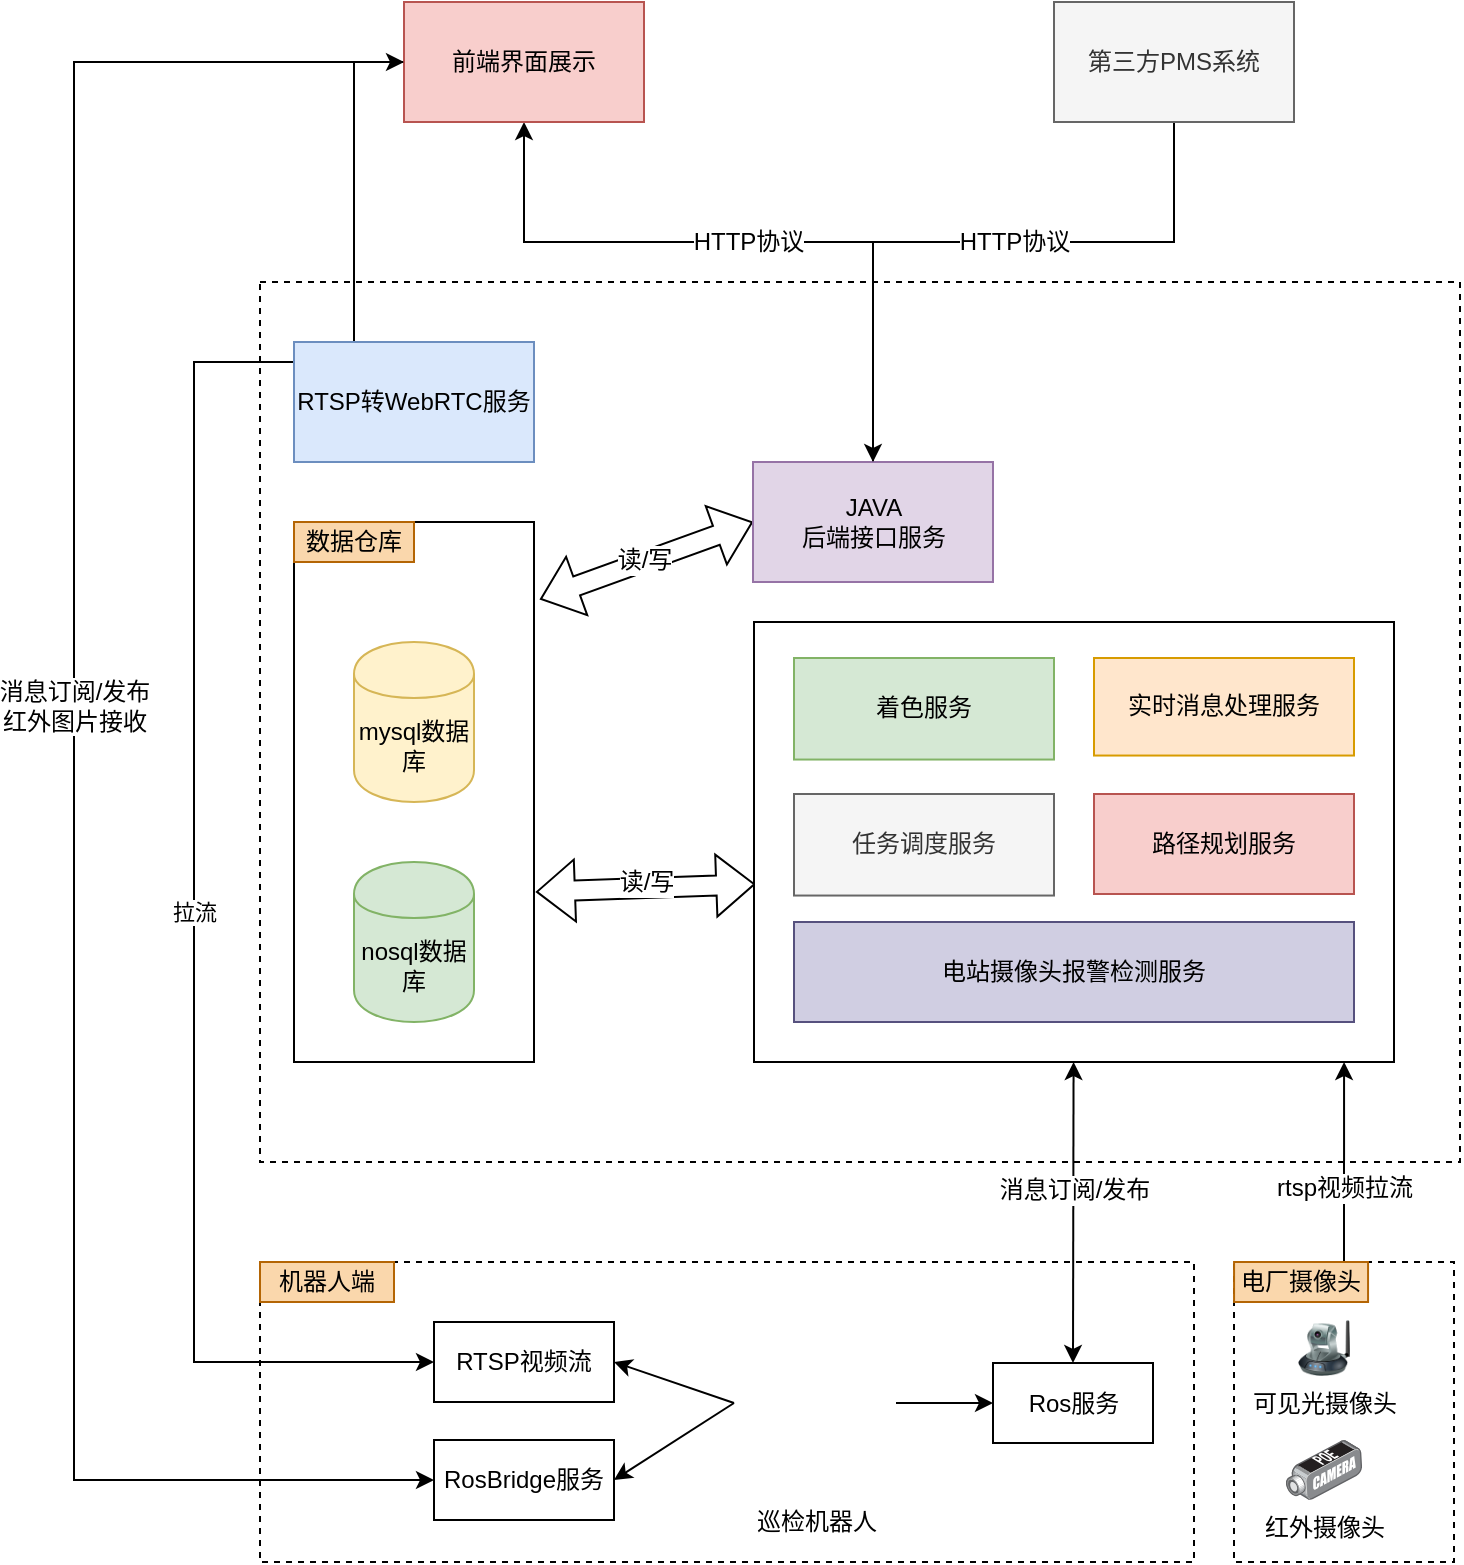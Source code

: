 <mxfile version="12.8.8" type="github">
  <diagram id="OfShJ47jD2onA6x1eoML" name="第 1 页">
    <mxGraphModel dx="777" dy="383" grid="1" gridSize="10" guides="1" tooltips="1" connect="1" arrows="1" fold="1" page="1" pageScale="1" pageWidth="827" pageHeight="1169" math="0" shadow="0">
      <root>
        <mxCell id="0" />
        <mxCell id="1" parent="0" />
        <mxCell id="dGZBTP9v3vF6LHqFwYMW-3" value="" style="rounded=0;whiteSpace=wrap;html=1;fontSize=12;dashed=1;" parent="1" vertex="1">
          <mxGeometry x="353" y="1130" width="467" height="150" as="geometry" />
        </mxCell>
        <mxCell id="dGZBTP9v3vF6LHqFwYMW-4" value="" style="rounded=0;whiteSpace=wrap;html=1;dashed=1;" parent="1" vertex="1">
          <mxGeometry x="353" y="640" width="600" height="440" as="geometry" />
        </mxCell>
        <mxCell id="4lL5aOliDO6InL_pvJHm-15" style="edgeStyle=none;rounded=0;orthogonalLoop=1;jettySize=auto;html=1;exitX=0;exitY=0.5;exitDx=0;exitDy=0;entryX=1;entryY=0.5;entryDx=0;entryDy=0;" parent="1" source="dGZBTP9v3vF6LHqFwYMW-7" target="4lL5aOliDO6InL_pvJHm-14" edge="1">
          <mxGeometry relative="1" as="geometry" />
        </mxCell>
        <mxCell id="4lL5aOliDO6InL_pvJHm-16" style="edgeStyle=none;rounded=0;orthogonalLoop=1;jettySize=auto;html=1;exitX=1;exitY=0.5;exitDx=0;exitDy=0;entryX=0;entryY=0.5;entryDx=0;entryDy=0;" parent="1" source="dGZBTP9v3vF6LHqFwYMW-7" target="4lL5aOliDO6InL_pvJHm-3" edge="1">
          <mxGeometry relative="1" as="geometry" />
        </mxCell>
        <mxCell id="4lL5aOliDO6InL_pvJHm-43" style="edgeStyle=none;rounded=0;orthogonalLoop=1;jettySize=auto;html=1;exitX=0;exitY=0.5;exitDx=0;exitDy=0;entryX=1;entryY=0.5;entryDx=0;entryDy=0;startArrow=none;strokeColor=#000000;fillColor=none;startFill=0;" parent="1" source="dGZBTP9v3vF6LHqFwYMW-7" target="4lL5aOliDO6InL_pvJHm-42" edge="1">
          <mxGeometry relative="1" as="geometry" />
        </mxCell>
        <mxCell id="dGZBTP9v3vF6LHqFwYMW-7" value="&lt;font style=&quot;font-size: 12px&quot;&gt;巡检机器人&lt;/font&gt;" style="shape=image;html=1;verticalAlign=top;verticalLabelPosition=bottom;labelBackgroundColor=#ffffff;imageAspect=0;aspect=fixed;image=https://cdn3.iconfinder.com/data/icons/technology-1-1/512/technology-machine-electronic-device-05-128.png;fontSize=18;" parent="1" vertex="1">
          <mxGeometry x="590" y="1160" width="81" height="81" as="geometry" />
        </mxCell>
        <mxCell id="dGZBTP9v3vF6LHqFwYMW-26" value="HTTP协议" style="edgeStyle=orthogonalEdgeStyle;rounded=0;orthogonalLoop=1;jettySize=auto;html=1;exitX=0.5;exitY=0;exitDx=0;exitDy=0;fontSize=12;" parent="1" source="dGZBTP9v3vF6LHqFwYMW-27" target="dGZBTP9v3vF6LHqFwYMW-28" edge="1">
          <mxGeometry relative="1" as="geometry">
            <Array as="points">
              <mxPoint x="659" y="620" />
              <mxPoint x="485" y="620" />
            </Array>
          </mxGeometry>
        </mxCell>
        <mxCell id="4lL5aOliDO6InL_pvJHm-39" style="edgeStyle=none;shape=flexArrow;rounded=0;orthogonalLoop=1;jettySize=auto;html=1;exitX=0;exitY=0.5;exitDx=0;exitDy=0;entryX=1.025;entryY=0.143;entryDx=0;entryDy=0;entryPerimeter=0;startArrow=block;" parent="1" source="dGZBTP9v3vF6LHqFwYMW-27" target="4lL5aOliDO6InL_pvJHm-37" edge="1">
          <mxGeometry relative="1" as="geometry" />
        </mxCell>
        <mxCell id="4lL5aOliDO6InL_pvJHm-41" value="读/写" style="text;html=1;align=center;verticalAlign=middle;resizable=0;points=[];labelBackgroundColor=#ffffff;" parent="4lL5aOliDO6InL_pvJHm-39" vertex="1" connectable="0">
          <mxGeometry x="0.019" y="-1" relative="1" as="geometry">
            <mxPoint as="offset" />
          </mxGeometry>
        </mxCell>
        <mxCell id="dGZBTP9v3vF6LHqFwYMW-27" value="JAVA&lt;br&gt;后端接口服务" style="rounded=0;whiteSpace=wrap;html=1;fontSize=12;fillColor=#e1d5e7;strokeColor=#9673a6;" parent="1" vertex="1">
          <mxGeometry x="599.5" y="730" width="120" height="60" as="geometry" />
        </mxCell>
        <mxCell id="4lL5aOliDO6InL_pvJHm-30" style="edgeStyle=orthogonalEdgeStyle;rounded=0;orthogonalLoop=1;jettySize=auto;html=1;exitX=0;exitY=0.5;exitDx=0;exitDy=0;entryX=0;entryY=0.5;entryDx=0;entryDy=0;" parent="1" source="dGZBTP9v3vF6LHqFwYMW-28" target="4lL5aOliDO6InL_pvJHm-14" edge="1">
          <mxGeometry relative="1" as="geometry">
            <mxPoint x="340" y="1342" as="targetPoint" />
            <Array as="points">
              <mxPoint x="260" y="530" />
              <mxPoint x="260" y="1239" />
            </Array>
          </mxGeometry>
        </mxCell>
        <mxCell id="4lL5aOliDO6InL_pvJHm-31" value="消息订阅/发布&lt;br&gt;红外图片接收" style="text;html=1;align=center;verticalAlign=middle;resizable=0;points=[];labelBackgroundColor=#ffffff;" parent="4lL5aOliDO6InL_pvJHm-30" vertex="1" connectable="0">
          <mxGeometry x="-0.077" relative="1" as="geometry">
            <mxPoint as="offset" />
          </mxGeometry>
        </mxCell>
        <mxCell id="dGZBTP9v3vF6LHqFwYMW-28" value="前端界面展示" style="rounded=0;whiteSpace=wrap;html=1;fontSize=12;fillColor=#f8cecc;strokeColor=#b85450;" parent="1" vertex="1">
          <mxGeometry x="425" y="500" width="120" height="60" as="geometry" />
        </mxCell>
        <mxCell id="4lL5aOliDO6InL_pvJHm-22" style="edgeStyle=none;rounded=0;orthogonalLoop=1;jettySize=auto;html=1;exitX=0.5;exitY=0;exitDx=0;exitDy=0;startArrow=classic;startFill=1;" parent="1" source="4lL5aOliDO6InL_pvJHm-3" target="4lL5aOliDO6InL_pvJHm-21" edge="1">
          <mxGeometry relative="1" as="geometry" />
        </mxCell>
        <mxCell id="4lL5aOliDO6InL_pvJHm-52" value="消息订阅/发布" style="text;html=1;align=center;verticalAlign=middle;resizable=0;points=[];labelBackgroundColor=#ffffff;" parent="4lL5aOliDO6InL_pvJHm-22" vertex="1" connectable="0">
          <mxGeometry x="0.157" relative="1" as="geometry">
            <mxPoint as="offset" />
          </mxGeometry>
        </mxCell>
        <mxCell id="4lL5aOliDO6InL_pvJHm-3" value="Ros服务" style="rounded=0;whiteSpace=wrap;html=1;" parent="1" vertex="1">
          <mxGeometry x="719.5" y="1180.5" width="80" height="40" as="geometry" />
        </mxCell>
        <mxCell id="4lL5aOliDO6InL_pvJHm-14" value="RosBridge服务" style="rounded=0;whiteSpace=wrap;html=1;" parent="1" vertex="1">
          <mxGeometry x="440" y="1219" width="90" height="40" as="geometry" />
        </mxCell>
        <mxCell id="4lL5aOliDO6InL_pvJHm-38" style="rounded=0;orthogonalLoop=1;jettySize=auto;html=1;exitX=0.002;exitY=0.596;exitDx=0;exitDy=0;entryX=1.008;entryY=0.685;entryDx=0;entryDy=0;entryPerimeter=0;strokeColor=#000000;startArrow=block;shape=flexArrow;fillColor=none;exitPerimeter=0;" parent="1" source="4lL5aOliDO6InL_pvJHm-21" target="4lL5aOliDO6InL_pvJHm-37" edge="1">
          <mxGeometry relative="1" as="geometry">
            <mxPoint x="600" y="894.29" as="sourcePoint" />
            <mxPoint x="490" y="901.71" as="targetPoint" />
          </mxGeometry>
        </mxCell>
        <mxCell id="4lL5aOliDO6InL_pvJHm-40" value="读/写" style="text;html=1;align=center;verticalAlign=middle;resizable=0;points=[];labelBackgroundColor=#ffffff;" parent="4lL5aOliDO6InL_pvJHm-38" vertex="1" connectable="0">
          <mxGeometry x="-0.009" y="-3" relative="1" as="geometry">
            <mxPoint as="offset" />
          </mxGeometry>
        </mxCell>
        <mxCell id="4lL5aOliDO6InL_pvJHm-21" value="" style="rounded=0;whiteSpace=wrap;html=1;" parent="1" vertex="1">
          <mxGeometry x="600" y="810" width="320" height="220" as="geometry" />
        </mxCell>
        <mxCell id="4lL5aOliDO6InL_pvJHm-19" value="实时消息处理服务" style="rounded=0;whiteSpace=wrap;html=1;fontSize=12;fillColor=#ffe6cc;strokeColor=#d79b00;" parent="1" vertex="1">
          <mxGeometry x="770" y="828" width="130" height="48.77" as="geometry" />
        </mxCell>
        <mxCell id="4lL5aOliDO6InL_pvJHm-18" value="路径规划服务" style="rounded=0;whiteSpace=wrap;html=1;fontSize=12;fillColor=#f8cecc;strokeColor=#b85450;" parent="1" vertex="1">
          <mxGeometry x="770" y="896" width="130" height="50" as="geometry" />
        </mxCell>
        <mxCell id="4lL5aOliDO6InL_pvJHm-20" value="着色服务" style="rounded=0;whiteSpace=wrap;html=1;fontSize=12;fillColor=#d5e8d4;strokeColor=#82b366;" parent="1" vertex="1">
          <mxGeometry x="620" y="828" width="130" height="50.77" as="geometry" />
        </mxCell>
        <mxCell id="4lL5aOliDO6InL_pvJHm-23" value="任务调度服务" style="rounded=0;whiteSpace=wrap;html=1;fontSize=12;fillColor=#f5f5f5;strokeColor=#666666;fontColor=#333333;" parent="1" vertex="1">
          <mxGeometry x="620" y="896" width="130" height="50.77" as="geometry" />
        </mxCell>
        <mxCell id="4lL5aOliDO6InL_pvJHm-27" style="edgeStyle=orthogonalEdgeStyle;rounded=0;orthogonalLoop=1;jettySize=auto;html=1;exitX=0.5;exitY=1;exitDx=0;exitDy=0;entryX=0.5;entryY=0;entryDx=0;entryDy=0;" parent="1" source="4lL5aOliDO6InL_pvJHm-26" target="dGZBTP9v3vF6LHqFwYMW-27" edge="1">
          <mxGeometry relative="1" as="geometry">
            <Array as="points">
              <mxPoint x="810" y="620" />
              <mxPoint x="659" y="620" />
            </Array>
          </mxGeometry>
        </mxCell>
        <mxCell id="4lL5aOliDO6InL_pvJHm-28" value="HTTP协议" style="text;html=1;align=center;verticalAlign=middle;resizable=0;points=[];labelBackgroundColor=#ffffff;" parent="4lL5aOliDO6InL_pvJHm-27" vertex="1" connectable="0">
          <mxGeometry x="-0.619" y="-1" relative="1" as="geometry">
            <mxPoint x="-79.17" y="1" as="offset" />
          </mxGeometry>
        </mxCell>
        <mxCell id="4lL5aOliDO6InL_pvJHm-26" value="第三方PMS系统" style="rounded=0;whiteSpace=wrap;html=1;fillColor=#f5f5f5;strokeColor=#666666;fontColor=#333333;" parent="1" vertex="1">
          <mxGeometry x="750" y="500" width="120" height="60" as="geometry" />
        </mxCell>
        <mxCell id="4lL5aOliDO6InL_pvJHm-37" value="" style="rounded=0;whiteSpace=wrap;html=1;" parent="1" vertex="1">
          <mxGeometry x="370" y="760" width="120" height="270" as="geometry" />
        </mxCell>
        <mxCell id="dGZBTP9v3vF6LHqFwYMW-23" value="mysql数据库" style="shape=cylinder;whiteSpace=wrap;html=1;boundedLbl=1;backgroundOutline=1;fontSize=12;fillColor=#fff2cc;strokeColor=#d6b656;" parent="1" vertex="1">
          <mxGeometry x="400" y="820" width="60" height="80" as="geometry" />
        </mxCell>
        <mxCell id="4lL5aOliDO6InL_pvJHm-17" value="nosql数据库" style="shape=cylinder;whiteSpace=wrap;html=1;boundedLbl=1;backgroundOutline=1;fontSize=12;fillColor=#d5e8d4;strokeColor=#82b366;" parent="1" vertex="1">
          <mxGeometry x="400" y="930" width="60" height="80" as="geometry" />
        </mxCell>
        <mxCell id="4lL5aOliDO6InL_pvJHm-42" value="RTSP视频流" style="rounded=0;whiteSpace=wrap;html=1;" parent="1" vertex="1">
          <mxGeometry x="440" y="1160" width="90" height="40" as="geometry" />
        </mxCell>
        <mxCell id="4lL5aOliDO6InL_pvJHm-46" style="edgeStyle=orthogonalEdgeStyle;rounded=0;orthogonalLoop=1;jettySize=auto;html=1;exitX=0.25;exitY=0;exitDx=0;exitDy=0;entryX=0;entryY=0.5;entryDx=0;entryDy=0;startArrow=none;startFill=0;strokeColor=#000000;fillColor=none;" parent="1" source="4lL5aOliDO6InL_pvJHm-44" target="dGZBTP9v3vF6LHqFwYMW-28" edge="1">
          <mxGeometry relative="1" as="geometry" />
        </mxCell>
        <mxCell id="4lL5aOliDO6InL_pvJHm-47" value="拉流" style="edgeStyle=orthogonalEdgeStyle;rounded=0;orthogonalLoop=1;jettySize=auto;html=1;exitX=0;exitY=0.5;exitDx=0;exitDy=0;entryX=0;entryY=0.5;entryDx=0;entryDy=0;startArrow=none;startFill=0;strokeColor=#000000;fillColor=none;" parent="1" source="4lL5aOliDO6InL_pvJHm-44" target="4lL5aOliDO6InL_pvJHm-42" edge="1">
          <mxGeometry relative="1" as="geometry">
            <Array as="points">
              <mxPoint x="320" y="680" />
              <mxPoint x="320" y="1180" />
            </Array>
          </mxGeometry>
        </mxCell>
        <mxCell id="4lL5aOliDO6InL_pvJHm-44" value="RTSP转WebRTC服务" style="rounded=0;whiteSpace=wrap;html=1;fillColor=#dae8fc;strokeColor=#6c8ebf;" parent="1" vertex="1">
          <mxGeometry x="370" y="670" width="120" height="60" as="geometry" />
        </mxCell>
        <mxCell id="jXqduaUId4YfjK-P98Zr-1" value="电站摄像头报警检测服务" style="rounded=0;whiteSpace=wrap;html=1;fontSize=12;fillColor=#d0cee2;strokeColor=#56517e;" vertex="1" parent="1">
          <mxGeometry x="620" y="960" width="280" height="50" as="geometry" />
        </mxCell>
        <mxCell id="jXqduaUId4YfjK-P98Zr-3" style="edgeStyle=orthogonalEdgeStyle;rounded=0;orthogonalLoop=1;jettySize=auto;html=1;exitX=0.5;exitY=0;exitDx=0;exitDy=0;entryX=0.922;entryY=1;entryDx=0;entryDy=0;entryPerimeter=0;" edge="1" parent="1" source="jXqduaUId4YfjK-P98Zr-2" target="4lL5aOliDO6InL_pvJHm-21">
          <mxGeometry relative="1" as="geometry" />
        </mxCell>
        <mxCell id="jXqduaUId4YfjK-P98Zr-4" value="rtsp视频拉流" style="text;html=1;align=center;verticalAlign=middle;resizable=0;points=[];labelBackgroundColor=#ffffff;" vertex="1" connectable="0" parent="jXqduaUId4YfjK-P98Zr-3">
          <mxGeometry x="-0.08" relative="1" as="geometry">
            <mxPoint y="9" as="offset" />
          </mxGeometry>
        </mxCell>
        <mxCell id="jXqduaUId4YfjK-P98Zr-2" value="" style="rounded=0;whiteSpace=wrap;html=1;fontSize=12;dashed=1;" vertex="1" parent="1">
          <mxGeometry x="840" y="1130" width="110" height="150" as="geometry" />
        </mxCell>
        <mxCell id="jXqduaUId4YfjK-P98Zr-5" value="可见光摄像头" style="image;html=1;labelBackgroundColor=#ffffff;image=img/lib/clip_art/networking/Ip_Camera_128x128.png" vertex="1" parent="1">
          <mxGeometry x="871" y="1159" width="28" height="28" as="geometry" />
        </mxCell>
        <mxCell id="jXqduaUId4YfjK-P98Zr-6" value="红外摄像头" style="points=[];aspect=fixed;html=1;align=center;shadow=0;dashed=0;image;image=img/lib/allied_telesis/security/POE_DVS_Camera.svg;" vertex="1" parent="1">
          <mxGeometry x="865.97" y="1219" width="38.06" height="30" as="geometry" />
        </mxCell>
        <mxCell id="jXqduaUId4YfjK-P98Zr-7" value="机器人端" style="text;html=1;strokeColor=#b46504;fillColor=#fad7ac;align=center;verticalAlign=middle;whiteSpace=wrap;rounded=0;" vertex="1" parent="1">
          <mxGeometry x="353" y="1130" width="67" height="20" as="geometry" />
        </mxCell>
        <mxCell id="jXqduaUId4YfjK-P98Zr-8" value="电厂摄像头" style="text;html=1;strokeColor=#b46504;fillColor=#fad7ac;align=center;verticalAlign=middle;whiteSpace=wrap;rounded=0;" vertex="1" parent="1">
          <mxGeometry x="840.03" y="1130" width="67" height="20" as="geometry" />
        </mxCell>
        <mxCell id="jXqduaUId4YfjK-P98Zr-9" value="数据仓库" style="text;html=1;strokeColor=#b46504;fillColor=#fad7ac;align=center;verticalAlign=middle;whiteSpace=wrap;rounded=0;" vertex="1" parent="1">
          <mxGeometry x="370" y="760" width="60" height="20" as="geometry" />
        </mxCell>
      </root>
    </mxGraphModel>
  </diagram>
</mxfile>
